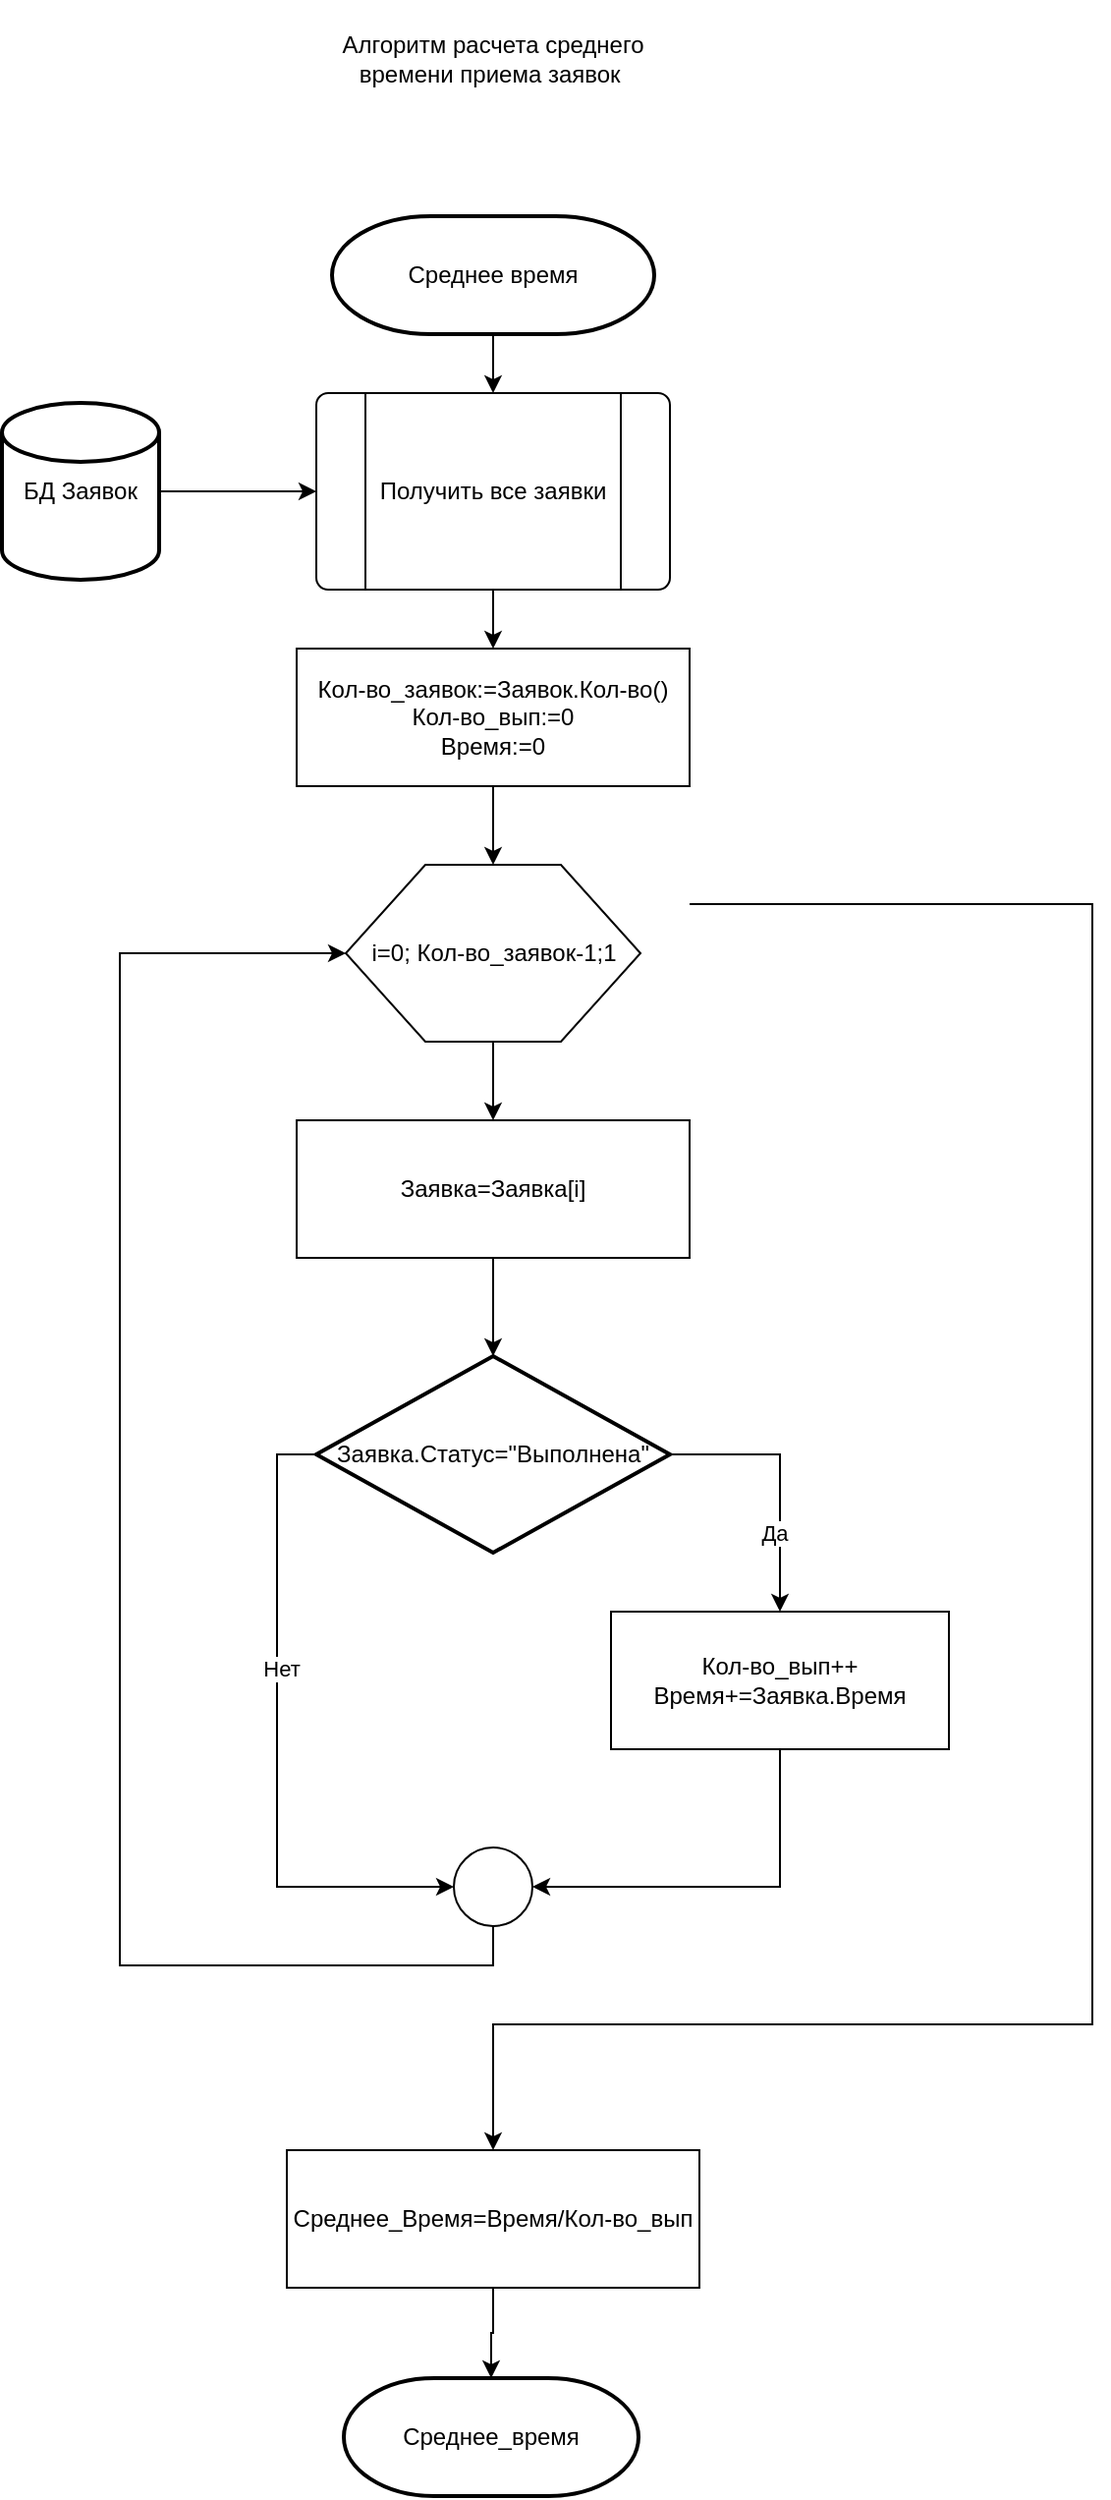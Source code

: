 <mxfile version="24.7.8">
  <diagram name="Страница — 1" id="HECYshqHHVtCPXv2reNG">
    <mxGraphModel dx="862" dy="504" grid="1" gridSize="10" guides="1" tooltips="1" connect="1" arrows="1" fold="1" page="1" pageScale="1" pageWidth="827" pageHeight="1169" math="0" shadow="0">
      <root>
        <mxCell id="0" />
        <mxCell id="1" parent="0" />
        <mxCell id="NbkA6upEsVN32Ye5rkDv-1" value="Алгоритм расчета среднего времени приема заявок&amp;nbsp;" style="text;html=1;align=center;verticalAlign=middle;whiteSpace=wrap;rounded=0;" vertex="1" parent="1">
          <mxGeometry x="290" y="40" width="200" height="60" as="geometry" />
        </mxCell>
        <mxCell id="NbkA6upEsVN32Ye5rkDv-6" style="edgeStyle=orthogonalEdgeStyle;rounded=0;orthogonalLoop=1;jettySize=auto;html=1;" edge="1" parent="1" source="NbkA6upEsVN32Ye5rkDv-2" target="NbkA6upEsVN32Ye5rkDv-3">
          <mxGeometry relative="1" as="geometry" />
        </mxCell>
        <mxCell id="NbkA6upEsVN32Ye5rkDv-2" value="Среднее время" style="strokeWidth=2;html=1;shape=mxgraph.flowchart.terminator;whiteSpace=wrap;fillColor=none;" vertex="1" parent="1">
          <mxGeometry x="308" y="150" width="164" height="60" as="geometry" />
        </mxCell>
        <mxCell id="NbkA6upEsVN32Ye5rkDv-9" style="edgeStyle=orthogonalEdgeStyle;rounded=0;orthogonalLoop=1;jettySize=auto;html=1;" edge="1" parent="1" source="NbkA6upEsVN32Ye5rkDv-3" target="NbkA6upEsVN32Ye5rkDv-8">
          <mxGeometry relative="1" as="geometry" />
        </mxCell>
        <mxCell id="NbkA6upEsVN32Ye5rkDv-3" value="Получить все заявки" style="verticalLabelPosition=middle;verticalAlign=middle;html=1;shape=process;whiteSpace=wrap;rounded=1;size=0.14;arcSize=6;labelPosition=center;align=center;fillColor=none;" vertex="1" parent="1">
          <mxGeometry x="300" y="240" width="180" height="100" as="geometry" />
        </mxCell>
        <mxCell id="NbkA6upEsVN32Ye5rkDv-5" style="edgeStyle=orthogonalEdgeStyle;rounded=0;orthogonalLoop=1;jettySize=auto;html=1;entryX=0;entryY=0.5;entryDx=0;entryDy=0;" edge="1" parent="1" source="NbkA6upEsVN32Ye5rkDv-4" target="NbkA6upEsVN32Ye5rkDv-3">
          <mxGeometry relative="1" as="geometry" />
        </mxCell>
        <mxCell id="NbkA6upEsVN32Ye5rkDv-4" value="БД Заявок" style="strokeWidth=2;html=1;shape=mxgraph.flowchart.database;whiteSpace=wrap;fillColor=none;" vertex="1" parent="1">
          <mxGeometry x="140" y="245" width="80" height="90" as="geometry" />
        </mxCell>
        <mxCell id="NbkA6upEsVN32Ye5rkDv-12" style="edgeStyle=orthogonalEdgeStyle;rounded=0;orthogonalLoop=1;jettySize=auto;html=1;entryX=0.5;entryY=0;entryDx=0;entryDy=0;" edge="1" parent="1" source="NbkA6upEsVN32Ye5rkDv-8" target="NbkA6upEsVN32Ye5rkDv-11">
          <mxGeometry relative="1" as="geometry" />
        </mxCell>
        <mxCell id="NbkA6upEsVN32Ye5rkDv-8" value="Кол-во_заявок:=Заявок.Кол-во()&lt;div&gt;Кол-во_вып:=0&lt;/div&gt;&lt;div&gt;Время:=0&lt;/div&gt;" style="rounded=0;whiteSpace=wrap;html=1;fillColor=none;" vertex="1" parent="1">
          <mxGeometry x="290" y="370" width="200" height="70" as="geometry" />
        </mxCell>
        <mxCell id="NbkA6upEsVN32Ye5rkDv-16" style="edgeStyle=orthogonalEdgeStyle;rounded=0;orthogonalLoop=1;jettySize=auto;html=1;entryX=0.5;entryY=0;entryDx=0;entryDy=0;" edge="1" parent="1" source="NbkA6upEsVN32Ye5rkDv-11" target="NbkA6upEsVN32Ye5rkDv-15">
          <mxGeometry relative="1" as="geometry" />
        </mxCell>
        <mxCell id="NbkA6upEsVN32Ye5rkDv-27" style="edgeStyle=orthogonalEdgeStyle;rounded=0;orthogonalLoop=1;jettySize=auto;html=1;" edge="1" parent="1" target="NbkA6upEsVN32Ye5rkDv-26">
          <mxGeometry relative="1" as="geometry">
            <mxPoint x="490" y="500" as="sourcePoint" />
            <mxPoint x="415" y="1120" as="targetPoint" />
            <Array as="points">
              <mxPoint x="695" y="500" />
              <mxPoint x="695" y="1070" />
              <mxPoint x="390" y="1070" />
            </Array>
          </mxGeometry>
        </mxCell>
        <mxCell id="NbkA6upEsVN32Ye5rkDv-11" value="i=0; Кол-во_заявок-1;1" style="verticalLabelPosition=middle;verticalAlign=middle;html=1;shape=hexagon;perimeter=hexagonPerimeter2;arcSize=6;size=0.27;labelPosition=center;align=center;fillColor=none;" vertex="1" parent="1">
          <mxGeometry x="315" y="480" width="150" height="90" as="geometry" />
        </mxCell>
        <mxCell id="NbkA6upEsVN32Ye5rkDv-18" style="edgeStyle=orthogonalEdgeStyle;rounded=0;orthogonalLoop=1;jettySize=auto;html=1;" edge="1" parent="1" source="NbkA6upEsVN32Ye5rkDv-15" target="NbkA6upEsVN32Ye5rkDv-17">
          <mxGeometry relative="1" as="geometry" />
        </mxCell>
        <mxCell id="NbkA6upEsVN32Ye5rkDv-15" value="Заявка=Заявка[i]" style="rounded=0;whiteSpace=wrap;html=1;fillColor=none;" vertex="1" parent="1">
          <mxGeometry x="290" y="610" width="200" height="70" as="geometry" />
        </mxCell>
        <mxCell id="NbkA6upEsVN32Ye5rkDv-20" style="edgeStyle=orthogonalEdgeStyle;rounded=0;orthogonalLoop=1;jettySize=auto;html=1;entryX=0.5;entryY=0;entryDx=0;entryDy=0;exitX=1;exitY=0.5;exitDx=0;exitDy=0;exitPerimeter=0;" edge="1" parent="1" source="NbkA6upEsVN32Ye5rkDv-17" target="NbkA6upEsVN32Ye5rkDv-19">
          <mxGeometry relative="1" as="geometry" />
        </mxCell>
        <mxCell id="NbkA6upEsVN32Ye5rkDv-28" value="Да" style="edgeLabel;html=1;align=center;verticalAlign=middle;resizable=0;points=[];" vertex="1" connectable="0" parent="NbkA6upEsVN32Ye5rkDv-20">
          <mxGeometry x="0.401" y="-3" relative="1" as="geometry">
            <mxPoint as="offset" />
          </mxGeometry>
        </mxCell>
        <mxCell id="NbkA6upEsVN32Ye5rkDv-17" value="Заявка.Статус=&quot;Выполнена&quot;" style="strokeWidth=2;html=1;shape=mxgraph.flowchart.decision;whiteSpace=wrap;fillColor=none;" vertex="1" parent="1">
          <mxGeometry x="300" y="730" width="180" height="100" as="geometry" />
        </mxCell>
        <mxCell id="NbkA6upEsVN32Ye5rkDv-19" value="&lt;div&gt;Кол-во_вып++&lt;/div&gt;&lt;div&gt;Время+=Заявка.Время&lt;/div&gt;" style="rounded=0;whiteSpace=wrap;html=1;fillColor=none;" vertex="1" parent="1">
          <mxGeometry x="450" y="860" width="172" height="70" as="geometry" />
        </mxCell>
        <mxCell id="NbkA6upEsVN32Ye5rkDv-25" style="edgeStyle=orthogonalEdgeStyle;rounded=0;orthogonalLoop=1;jettySize=auto;html=1;entryX=0;entryY=0.5;entryDx=0;entryDy=0;exitX=0.5;exitY=1;exitDx=0;exitDy=0;exitPerimeter=0;" edge="1" parent="1" source="NbkA6upEsVN32Ye5rkDv-21" target="NbkA6upEsVN32Ye5rkDv-11">
          <mxGeometry relative="1" as="geometry">
            <Array as="points">
              <mxPoint x="390" y="1040" />
              <mxPoint x="200" y="1040" />
              <mxPoint x="200" y="525" />
            </Array>
          </mxGeometry>
        </mxCell>
        <mxCell id="NbkA6upEsVN32Ye5rkDv-21" value="" style="verticalLabelPosition=bottom;verticalAlign=top;html=1;shape=mxgraph.flowchart.on-page_reference;fillColor=none;" vertex="1" parent="1">
          <mxGeometry x="370" y="980" width="40" height="40" as="geometry" />
        </mxCell>
        <mxCell id="NbkA6upEsVN32Ye5rkDv-22" style="edgeStyle=orthogonalEdgeStyle;rounded=0;orthogonalLoop=1;jettySize=auto;html=1;entryX=1;entryY=0.5;entryDx=0;entryDy=0;entryPerimeter=0;exitX=0.5;exitY=1;exitDx=0;exitDy=0;" edge="1" parent="1" source="NbkA6upEsVN32Ye5rkDv-19" target="NbkA6upEsVN32Ye5rkDv-21">
          <mxGeometry relative="1" as="geometry" />
        </mxCell>
        <mxCell id="NbkA6upEsVN32Ye5rkDv-23" style="edgeStyle=orthogonalEdgeStyle;rounded=0;orthogonalLoop=1;jettySize=auto;html=1;entryX=0;entryY=0.5;entryDx=0;entryDy=0;entryPerimeter=0;exitX=0;exitY=0.5;exitDx=0;exitDy=0;exitPerimeter=0;" edge="1" parent="1" source="NbkA6upEsVN32Ye5rkDv-17" target="NbkA6upEsVN32Ye5rkDv-21">
          <mxGeometry relative="1" as="geometry" />
        </mxCell>
        <mxCell id="NbkA6upEsVN32Ye5rkDv-24" value="Нет" style="edgeLabel;html=1;align=center;verticalAlign=middle;resizable=0;points=[];" vertex="1" connectable="0" parent="NbkA6upEsVN32Ye5rkDv-23">
          <mxGeometry x="-0.217" y="2" relative="1" as="geometry">
            <mxPoint as="offset" />
          </mxGeometry>
        </mxCell>
        <mxCell id="NbkA6upEsVN32Ye5rkDv-26" value="Среднее_Время=&lt;span style=&quot;background-color: initial;&quot;&gt;Время/Кол-во_вып&lt;/span&gt;" style="rounded=0;whiteSpace=wrap;html=1;fillColor=none;" vertex="1" parent="1">
          <mxGeometry x="285" y="1134" width="210" height="70" as="geometry" />
        </mxCell>
        <mxCell id="NbkA6upEsVN32Ye5rkDv-29" value="Среднее_время" style="strokeWidth=2;html=1;shape=mxgraph.flowchart.terminator;whiteSpace=wrap;fillColor=none;" vertex="1" parent="1">
          <mxGeometry x="314" y="1250" width="150" height="60" as="geometry" />
        </mxCell>
        <mxCell id="NbkA6upEsVN32Ye5rkDv-30" style="edgeStyle=orthogonalEdgeStyle;rounded=0;orthogonalLoop=1;jettySize=auto;html=1;entryX=0.5;entryY=0;entryDx=0;entryDy=0;entryPerimeter=0;" edge="1" parent="1" source="NbkA6upEsVN32Ye5rkDv-26" target="NbkA6upEsVN32Ye5rkDv-29">
          <mxGeometry relative="1" as="geometry" />
        </mxCell>
      </root>
    </mxGraphModel>
  </diagram>
</mxfile>
